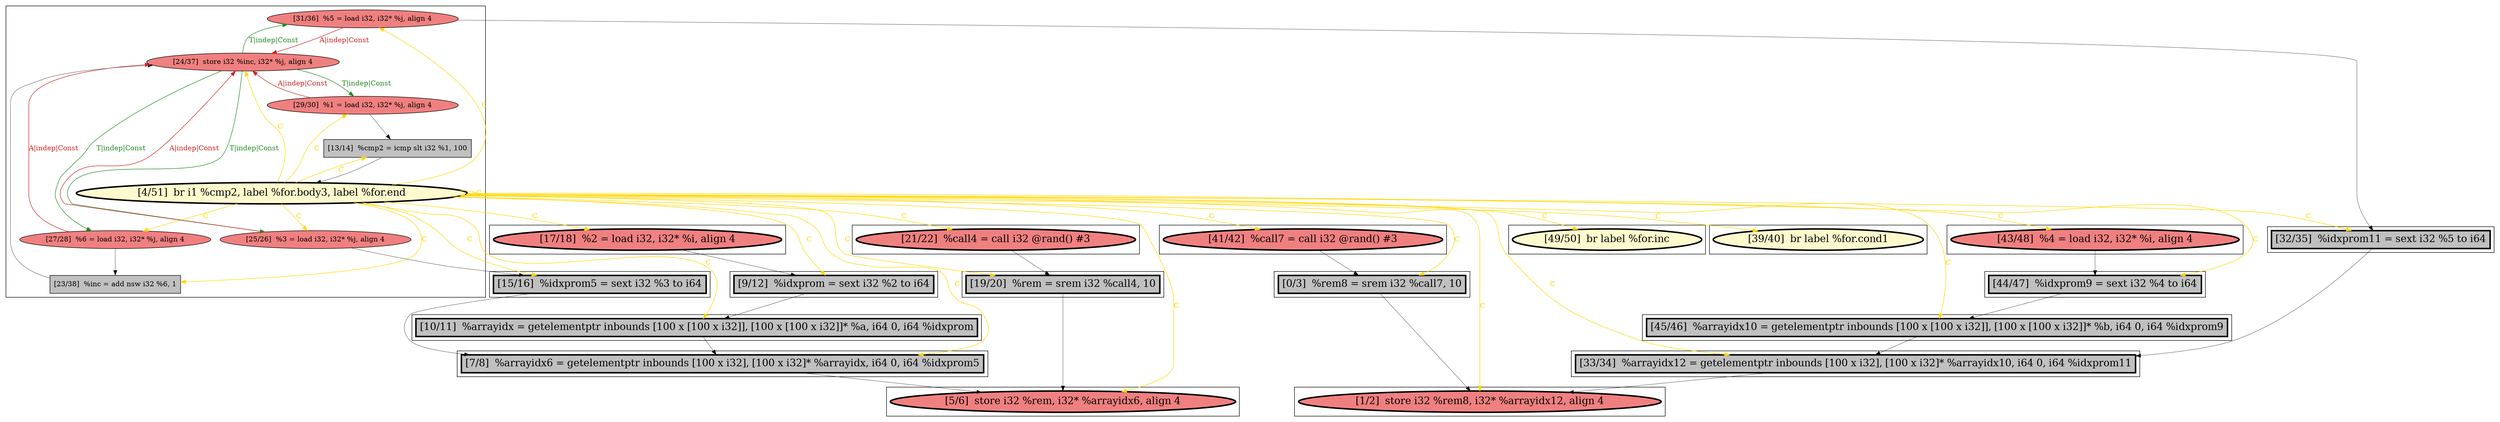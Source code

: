 
digraph G {



node1169->node1172 [style=solid,color=firebrick3,label="A|indep|Const",penwidth=1.0,fontcolor=firebrick3 ]
node1160->node1163 [style=solid,color=black,label="",penwidth=0.5,fontcolor=black ]
node1171->node1173 [style=solid,color=gold,label="C",penwidth=1.0,fontcolor=gold ]
node1166->node1172 [style=solid,color=firebrick3,label="A|indep|Const",penwidth=1.0,fontcolor=firebrick3 ]
node1172->node1166 [style=solid,color=forestgreen,label="T|indep|Const",penwidth=1.0,fontcolor=forestgreen ]
node1172->node1168 [style=solid,color=forestgreen,label="T|indep|Const",penwidth=1.0,fontcolor=forestgreen ]
node1166->node1162 [style=solid,color=black,label="",penwidth=0.5,fontcolor=black ]
node1171->node1170 [style=solid,color=gold,label="C",penwidth=1.0,fontcolor=gold ]
node1170->node1167 [style=solid,color=black,label="",penwidth=0.5,fontcolor=black ]
node1178->node1179 [style=solid,color=black,label="",penwidth=0.5,fontcolor=black ]
node1171->node1161 [style=solid,color=gold,label="C",penwidth=1.0,fontcolor=gold ]
node1171->node1168 [style=solid,color=gold,label="C",penwidth=1.0,fontcolor=gold ]
node1171->node1176 [style=solid,color=gold,label="C",penwidth=1.0,fontcolor=gold ]
node1171->node1169 [style=solid,color=gold,label="C",penwidth=1.0,fontcolor=gold ]
node1171->node1175 [style=solid,color=gold,label="C",penwidth=1.0,fontcolor=gold ]
node1171->node1181 [style=solid,color=gold,label="C",penwidth=1.0,fontcolor=gold ]
node1172->node1170 [style=solid,color=forestgreen,label="T|indep|Const",penwidth=1.0,fontcolor=forestgreen ]
node1171->node1182 [style=solid,color=gold,label="C",penwidth=1.0,fontcolor=gold ]
node1169->node1176 [style=solid,color=black,label="",penwidth=0.5,fontcolor=black ]
node1171->node1159 [style=solid,color=gold,label="C",penwidth=1.0,fontcolor=gold ]
node1162->node1182 [style=solid,color=black,label="",penwidth=0.5,fontcolor=black ]
node1168->node1173 [style=solid,color=black,label="",penwidth=0.5,fontcolor=black ]
node1171->node1162 [style=solid,color=gold,label="C",penwidth=1.0,fontcolor=gold ]
node1182->node1158 [style=solid,color=black,label="",penwidth=0.5,fontcolor=black ]
node1171->node1166 [style=solid,color=gold,label="C",penwidth=1.0,fontcolor=gold ]
node1171->node1171 [style=solid,color=gold,label="C",penwidth=1.0,fontcolor=gold ]
node1171->node1165 [style=solid,color=gold,label="C",penwidth=1.0,fontcolor=gold ]
node1171->node1163 [style=solid,color=gold,label="C",penwidth=1.0,fontcolor=gold ]
node1173->node1172 [style=solid,color=black,label="",penwidth=0.5,fontcolor=black ]
node1171->node1179 [style=solid,color=gold,label="C",penwidth=1.0,fontcolor=gold ]
node1171->node1158 [style=solid,color=gold,label="C",penwidth=1.0,fontcolor=gold ]
node1168->node1172 [style=solid,color=firebrick3,label="A|indep|Const",penwidth=1.0,fontcolor=firebrick3 ]
node1167->node1171 [style=solid,color=black,label="",penwidth=0.5,fontcolor=black ]
node1171->node1180 [style=solid,color=gold,label="C",penwidth=1.0,fontcolor=gold ]
node1165->node1157 [style=solid,color=black,label="",penwidth=0.5,fontcolor=black ]
node1180->node1182 [style=solid,color=black,label="",penwidth=0.5,fontcolor=black ]
node1171->node1157 [style=solid,color=gold,label="C",penwidth=1.0,fontcolor=gold ]
node1172->node1169 [style=solid,color=forestgreen,label="T|indep|Const",penwidth=1.0,fontcolor=forestgreen ]
node1161->node1181 [style=solid,color=black,label="",penwidth=0.5,fontcolor=black ]
node1171->node1164 [style=solid,color=gold,label="C",penwidth=1.0,fontcolor=gold ]
node1171->node1160 [style=solid,color=gold,label="C",penwidth=1.0,fontcolor=gold ]
node1170->node1172 [style=solid,color=firebrick3,label="A|indep|Const",penwidth=1.0,fontcolor=firebrick3 ]
node1159->node1177 [style=solid,color=black,label="",penwidth=0.5,fontcolor=black ]
node1181->node1180 [style=solid,color=black,label="",penwidth=0.5,fontcolor=black ]
node1171->node1177 [style=solid,color=gold,label="C",penwidth=1.0,fontcolor=gold ]
node1171->node1178 [style=solid,color=gold,label="C",penwidth=1.0,fontcolor=gold ]
node1174->node1165 [style=solid,color=black,label="",penwidth=0.5,fontcolor=black ]
node1171->node1174 [style=solid,color=gold,label="C",penwidth=1.0,fontcolor=gold ]
node1171->node1172 [style=solid,color=gold,label="C",penwidth=1.0,fontcolor=gold ]
node1176->node1177 [style=solid,color=black,label="",penwidth=0.5,fontcolor=black ]
node1171->node1167 [style=solid,color=gold,label="C",penwidth=1.0,fontcolor=gold ]
node1163->node1159 [style=solid,color=black,label="",penwidth=0.5,fontcolor=black ]
node1177->node1157 [style=solid,color=black,label="",penwidth=0.5,fontcolor=black ]
node1179->node1158 [style=solid,color=black,label="",penwidth=0.5,fontcolor=black ]


subgraph cluster18 {


node1182 [penwidth=3.0,fontsize=20,fillcolor=grey,label="[7/8]  %arrayidx6 = getelementptr inbounds [100 x i32], [100 x i32]* %arrayidx, i64 0, i64 %idxprom5",shape=rectangle,style=filled ]



}

subgraph cluster16 {


node1180 [penwidth=3.0,fontsize=20,fillcolor=grey,label="[10/11]  %arrayidx = getelementptr inbounds [100 x [100 x i32]], [100 x [100 x i32]]* %a, i64 0, i64 %idxprom",shape=rectangle,style=filled ]



}

subgraph cluster17 {


node1181 [penwidth=3.0,fontsize=20,fillcolor=grey,label="[9/12]  %idxprom = sext i32 %2 to i64",shape=rectangle,style=filled ]



}

subgraph cluster4 {


node1161 [penwidth=3.0,fontsize=20,fillcolor=lightcoral,label="[17/18]  %2 = load i32, i32* %i, align 4",shape=ellipse,style=filled ]



}

subgraph cluster3 {


node1160 [penwidth=3.0,fontsize=20,fillcolor=lightcoral,label="[43/48]  %4 = load i32, i32* %i, align 4",shape=ellipse,style=filled ]



}

subgraph cluster2 {


node1159 [penwidth=3.0,fontsize=20,fillcolor=grey,label="[45/46]  %arrayidx10 = getelementptr inbounds [100 x [100 x i32]], [100 x [100 x i32]]* %b, i64 0, i64 %idxprom9",shape=rectangle,style=filled ]



}

subgraph cluster1 {


node1158 [penwidth=3.0,fontsize=20,fillcolor=lightcoral,label="[5/6]  store i32 %rem, i32* %arrayidx6, align 4",shape=ellipse,style=filled ]



}

subgraph cluster12 {


node1176 [penwidth=3.0,fontsize=20,fillcolor=grey,label="[32/35]  %idxprom11 = sext i32 %5 to i64",shape=rectangle,style=filled ]



}

subgraph cluster5 {


node1162 [penwidth=3.0,fontsize=20,fillcolor=grey,label="[15/16]  %idxprom5 = sext i32 %3 to i64",shape=rectangle,style=filled ]



}

subgraph cluster0 {


node1157 [penwidth=3.0,fontsize=20,fillcolor=lightcoral,label="[1/2]  store i32 %rem8, i32* %arrayidx12, align 4",shape=ellipse,style=filled ]



}

subgraph cluster6 {


node1163 [penwidth=3.0,fontsize=20,fillcolor=grey,label="[44/47]  %idxprom9 = sext i32 %4 to i64",shape=rectangle,style=filled ]



}

subgraph cluster14 {


node1178 [penwidth=3.0,fontsize=20,fillcolor=lightcoral,label="[21/22]  %call4 = call i32 @rand() #3",shape=ellipse,style=filled ]



}

subgraph cluster7 {


node1164 [penwidth=3.0,fontsize=20,fillcolor=lemonchiffon,label="[39/40]  br label %for.cond1",shape=ellipse,style=filled ]



}

subgraph cluster8 {


node1165 [penwidth=3.0,fontsize=20,fillcolor=grey,label="[0/3]  %rem8 = srem i32 %call7, 10",shape=rectangle,style=filled ]



}

subgraph cluster9 {


node1173 [fillcolor=grey,label="[23/38]  %inc = add nsw i32 %6, 1",shape=rectangle,style=filled ]
node1167 [fillcolor=grey,label="[13/14]  %cmp2 = icmp slt i32 %1, 100",shape=rectangle,style=filled ]
node1172 [fillcolor=lightcoral,label="[24/37]  store i32 %inc, i32* %j, align 4",shape=ellipse,style=filled ]
node1170 [fillcolor=lightcoral,label="[29/30]  %1 = load i32, i32* %j, align 4",shape=ellipse,style=filled ]
node1166 [fillcolor=lightcoral,label="[25/26]  %3 = load i32, i32* %j, align 4",shape=ellipse,style=filled ]
node1168 [fillcolor=lightcoral,label="[27/28]  %6 = load i32, i32* %j, align 4",shape=ellipse,style=filled ]
node1169 [fillcolor=lightcoral,label="[31/36]  %5 = load i32, i32* %j, align 4",shape=ellipse,style=filled ]
node1171 [penwidth=3.0,fontsize=20,fillcolor=lemonchiffon,label="[4/51]  br i1 %cmp2, label %for.body3, label %for.end",shape=ellipse,style=filled ]



}

subgraph cluster10 {


node1174 [penwidth=3.0,fontsize=20,fillcolor=lightcoral,label="[41/42]  %call7 = call i32 @rand() #3",shape=ellipse,style=filled ]



}

subgraph cluster11 {


node1175 [penwidth=3.0,fontsize=20,fillcolor=lemonchiffon,label="[49/50]  br label %for.inc",shape=ellipse,style=filled ]



}

subgraph cluster13 {


node1177 [penwidth=3.0,fontsize=20,fillcolor=grey,label="[33/34]  %arrayidx12 = getelementptr inbounds [100 x i32], [100 x i32]* %arrayidx10, i64 0, i64 %idxprom11",shape=rectangle,style=filled ]



}

subgraph cluster15 {


node1179 [penwidth=3.0,fontsize=20,fillcolor=grey,label="[19/20]  %rem = srem i32 %call4, 10",shape=rectangle,style=filled ]



}

}
